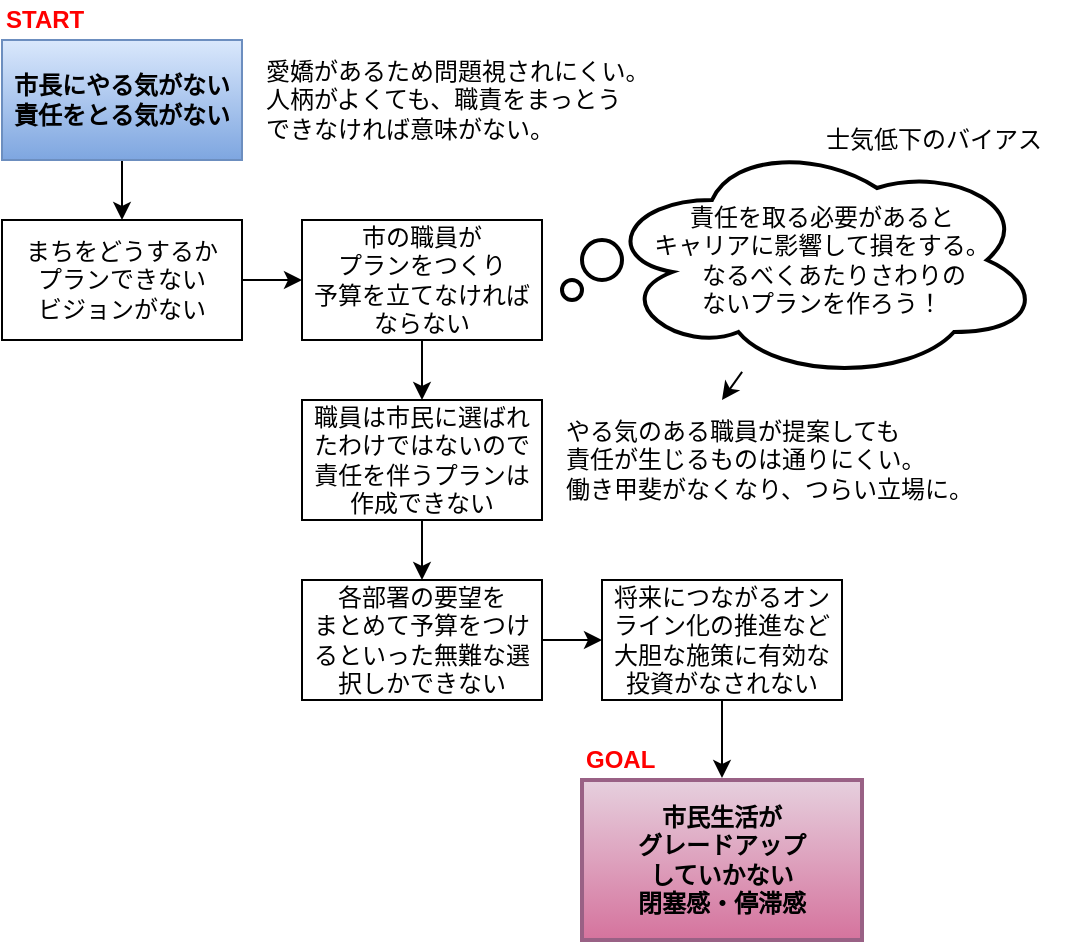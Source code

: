 <mxfile version="13.1.3">
    <diagram id="6hGFLwfOUW9BJ-s0fimq" name="Page-1">
        <mxGraphModel dx="762" dy="446" grid="1" gridSize="10" guides="1" tooltips="1" connect="1" arrows="1" fold="1" page="1" pageScale="1" pageWidth="827" pageHeight="1169" math="0" shadow="0">
            <root>
                <mxCell id="0"/>
                <mxCell id="1" parent="0"/>
                <mxCell id="9" style="edgeStyle=orthogonalEdgeStyle;rounded=0;orthogonalLoop=1;jettySize=auto;html=1;exitX=0.5;exitY=1;exitDx=0;exitDy=0;entryX=0.5;entryY=0;entryDx=0;entryDy=0;" edge="1" parent="1" source="2" target="3">
                    <mxGeometry relative="1" as="geometry"/>
                </mxCell>
                <mxCell id="2" value="市長にやる気がない&lt;br&gt;責任をとる気がない" style="rounded=0;whiteSpace=wrap;html=1;gradientColor=#7ea6e0;fillColor=#dae8fc;strokeColor=#6c8ebf;fontColor=#000000;fontStyle=1" vertex="1" parent="1">
                    <mxGeometry x="40" y="40" width="120" height="60" as="geometry"/>
                </mxCell>
                <mxCell id="25" style="edgeStyle=orthogonalEdgeStyle;rounded=0;orthogonalLoop=1;jettySize=auto;html=1;exitX=1;exitY=0.5;exitDx=0;exitDy=0;" edge="1" parent="1" source="3" target="4">
                    <mxGeometry relative="1" as="geometry"/>
                </mxCell>
                <mxCell id="3" value="まちをどうするか&lt;br&gt;プランできない&lt;br&gt;ビジョンがない" style="rounded=0;whiteSpace=wrap;html=1;fillColor=none;" vertex="1" parent="1">
                    <mxGeometry x="40" y="130" width="120" height="60" as="geometry"/>
                </mxCell>
                <mxCell id="19" style="edgeStyle=orthogonalEdgeStyle;rounded=0;orthogonalLoop=1;jettySize=auto;html=1;exitX=0.5;exitY=1;exitDx=0;exitDy=0;entryX=0.5;entryY=0;entryDx=0;entryDy=0;" edge="1" parent="1" source="4" target="5">
                    <mxGeometry relative="1" as="geometry"/>
                </mxCell>
                <mxCell id="4" value="市の職員が&lt;br&gt;プランをつくり&lt;br&gt;予算を立てなければ&lt;br&gt;ならない" style="rounded=0;whiteSpace=wrap;html=1;fillColor=none;" vertex="1" parent="1">
                    <mxGeometry x="190" y="130" width="120" height="60" as="geometry"/>
                </mxCell>
                <mxCell id="20" style="edgeStyle=orthogonalEdgeStyle;rounded=0;orthogonalLoop=1;jettySize=auto;html=1;exitX=0.5;exitY=1;exitDx=0;exitDy=0;entryX=0.5;entryY=0;entryDx=0;entryDy=0;" edge="1" parent="1" source="5" target="13">
                    <mxGeometry relative="1" as="geometry"/>
                </mxCell>
                <mxCell id="5" value="職員は市民に選ばれたわけではないので&lt;br&gt;責任を伴うプランは作成できない" style="rounded=0;whiteSpace=wrap;html=1;fillColor=none;" vertex="1" parent="1">
                    <mxGeometry x="190" y="220" width="120" height="60" as="geometry"/>
                </mxCell>
                <mxCell id="21" style="edgeStyle=orthogonalEdgeStyle;rounded=0;orthogonalLoop=1;jettySize=auto;html=1;exitX=1;exitY=0.5;exitDx=0;exitDy=0;" edge="1" parent="1" source="13" target="17">
                    <mxGeometry relative="1" as="geometry">
                        <mxPoint x="330" y="340" as="targetPoint"/>
                    </mxGeometry>
                </mxCell>
                <mxCell id="13" value="各部署の要望を&lt;br&gt;まとめて予算をつけるといった無難な選択しかできない" style="rounded=0;whiteSpace=wrap;html=1;fillColor=none;" vertex="1" parent="1">
                    <mxGeometry x="190" y="310" width="120" height="60" as="geometry"/>
                </mxCell>
                <mxCell id="16" value="愛嬌があるため問題視されにくい。&lt;br&gt;人柄がよくても、職責をまっとう&lt;br&gt;できなければ意味がない。" style="text;html=1;strokeColor=none;fillColor=none;align=left;verticalAlign=middle;whiteSpace=wrap;rounded=0;" vertex="1" parent="1">
                    <mxGeometry x="170" y="35" width="200" height="70" as="geometry"/>
                </mxCell>
                <mxCell id="28" style="edgeStyle=orthogonalEdgeStyle;rounded=0;orthogonalLoop=1;jettySize=auto;html=1;exitX=0.5;exitY=1;exitDx=0;exitDy=0;entryX=0.5;entryY=0;entryDx=0;entryDy=0;fontColor=#000000;" edge="1" parent="1" source="17" target="26">
                    <mxGeometry relative="1" as="geometry"/>
                </mxCell>
                <mxCell id="17" value="将来につながるオンライン化の推進など大胆な施策に有効な投資がなされない" style="rounded=0;whiteSpace=wrap;html=1;fillColor=none;" vertex="1" parent="1">
                    <mxGeometry x="340" y="310" width="120" height="60" as="geometry"/>
                </mxCell>
                <mxCell id="26" value="市民生活が&lt;br&gt;グレードアップ&lt;br&gt;していかない&lt;br&gt;閉塞感・停滞感" style="rounded=0;whiteSpace=wrap;html=1;perimeterSpacing=1;strokeWidth=2;fillColor=#e6d0de;strokeColor=#996185;gradientColor=#d5739d;fontColor=#000000;fontStyle=1" vertex="1" parent="1">
                    <mxGeometry x="330" y="410" width="140" height="80" as="geometry"/>
                </mxCell>
                <mxCell id="29" value="やる気のある職員が提案しても&lt;br&gt;責任が生じるものは通りにくい。&lt;br&gt;働き甲斐がなくなり、つらい立場に。" style="text;html=1;strokeColor=none;fillColor=none;align=left;verticalAlign=middle;whiteSpace=wrap;rounded=0;" vertex="1" parent="1">
                    <mxGeometry x="320" y="235" width="210" height="30" as="geometry"/>
                </mxCell>
                <mxCell id="47" style="edgeStyle=none;rounded=0;orthogonalLoop=1;jettySize=auto;html=1;fontColor=#FFFFFF;" edge="1" parent="1" source="34">
                    <mxGeometry relative="1" as="geometry">
                        <mxPoint x="400" y="220" as="targetPoint"/>
                    </mxGeometry>
                </mxCell>
                <mxCell id="34" value="&lt;font color=&quot;#000000&quot;&gt;&lt;span style=&quot;font-size: 12px ; font-style: normal ; font-weight: 400 ; letter-spacing: normal ; text-indent: 0px ; text-transform: none ; word-spacing: 0px ; font-family: &amp;#34;helvetica&amp;#34; ; float: none ; display: inline&quot;&gt;責任を取る必要があると&lt;br&gt;キャリアに影響して損をする。&lt;/span&gt;&lt;br style=&quot;font-size: 12px ; font-style: normal ; font-weight: 400 ; letter-spacing: normal ; text-indent: 0px ; text-transform: none ; word-spacing: 0px ; font-family: &amp;#34;helvetica&amp;#34;&quot;&gt;&lt;span style=&quot;font-size: 12px ; font-style: normal ; font-weight: 400 ; letter-spacing: normal ; text-indent: 0px ; text-transform: none ; word-spacing: 0px ; font-family: &amp;#34;helvetica&amp;#34; ; float: none ; display: inline&quot;&gt;　なるべくあたりさわりの&lt;/span&gt;&lt;br style=&quot;font-size: 12px ; font-style: normal ; font-weight: 400 ; letter-spacing: normal ; text-indent: 0px ; text-transform: none ; word-spacing: 0px ; font-family: &amp;#34;helvetica&amp;#34;&quot;&gt;&lt;/font&gt;&lt;span style=&quot;font-size: 12px ; font-style: normal ; font-weight: 400 ; letter-spacing: normal ; text-indent: 0px ; text-transform: none ; word-spacing: 0px ; font-family: &amp;#34;helvetica&amp;#34; ; float: none ; display: inline&quot;&gt;&lt;font color=&quot;#000000&quot;&gt;ないプランを作ろう！&lt;/font&gt;&lt;br&gt;&lt;/span&gt;" style="ellipse;shape=cloud;whiteSpace=wrap;html=1;strokeWidth=2;align=center;fillColor=none;" vertex="1" parent="1">
                    <mxGeometry x="340" y="90" width="220" height="120" as="geometry"/>
                </mxCell>
                <mxCell id="38" value="" style="ellipse;whiteSpace=wrap;html=1;aspect=fixed;strokeWidth=2;fontColor=#000000;align=center;" vertex="1" parent="1">
                    <mxGeometry x="330" y="140" width="20" height="20" as="geometry"/>
                </mxCell>
                <mxCell id="39" value="" style="ellipse;whiteSpace=wrap;html=1;aspect=fixed;strokeWidth=2;fontColor=#000000;align=center;" vertex="1" parent="1">
                    <mxGeometry x="320" y="160" width="10" height="10" as="geometry"/>
                </mxCell>
                <mxCell id="40" value="士気低下のバイアス" style="text;html=1;strokeColor=none;fillColor=none;align=left;verticalAlign=middle;whiteSpace=wrap;rounded=0;" vertex="1" parent="1">
                    <mxGeometry x="450" y="80" width="130" height="20" as="geometry"/>
                </mxCell>
                <mxCell id="42" value="START" style="text;html=1;strokeColor=none;fillColor=none;align=left;verticalAlign=middle;whiteSpace=wrap;rounded=0;fontStyle=1;fontColor=#FF0000;" vertex="1" parent="1">
                    <mxGeometry x="40" y="20" width="130" height="20" as="geometry"/>
                </mxCell>
                <mxCell id="43" value="GOAL" style="text;html=1;strokeColor=none;fillColor=none;align=left;verticalAlign=middle;whiteSpace=wrap;rounded=0;fontStyle=1;fontColor=#FF0000;" vertex="1" parent="1">
                    <mxGeometry x="330" y="390" width="130" height="20" as="geometry"/>
                </mxCell>
            </root>
        </mxGraphModel>
    </diagram>
</mxfile>